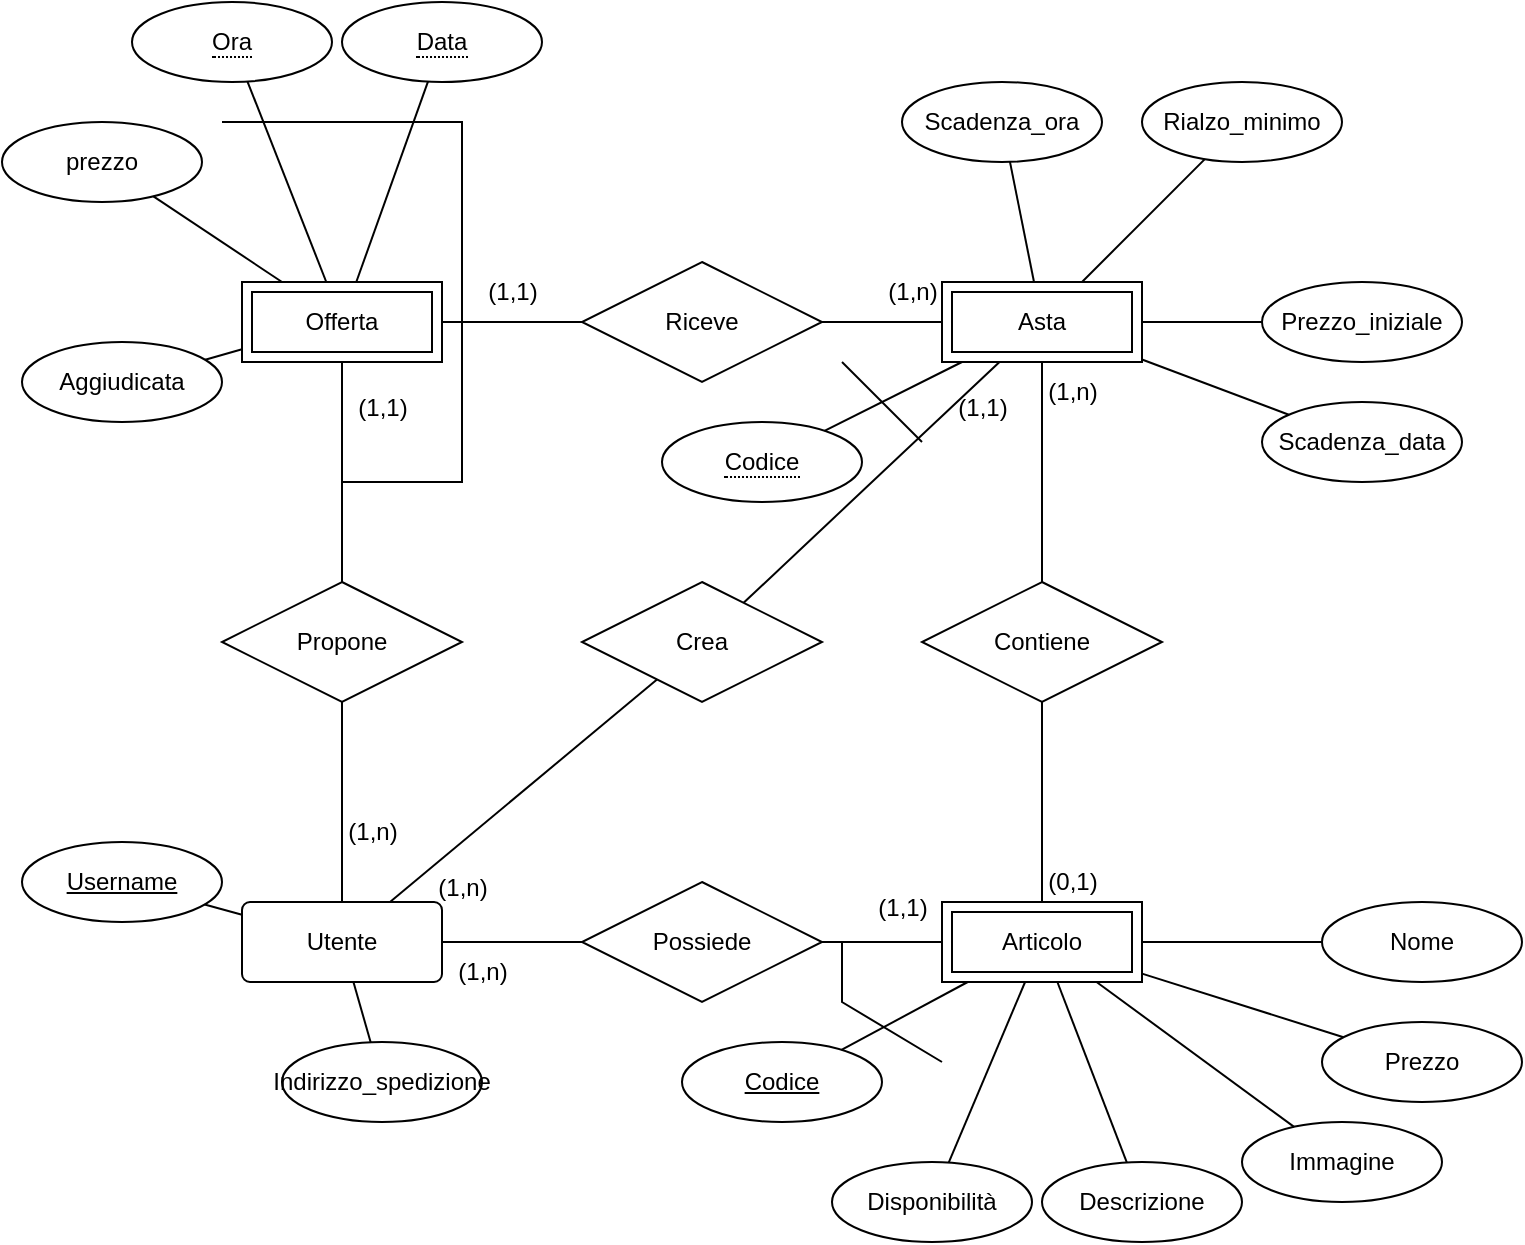 <mxfile version="21.2.1" type="device">
  <diagram id="R2lEEEUBdFMjLlhIrx00" name="Page-1">
    <mxGraphModel dx="1434" dy="854" grid="1" gridSize="10" guides="1" tooltips="1" connect="1" arrows="1" fold="1" page="1" pageScale="1" pageWidth="850" pageHeight="1100" math="0" shadow="0" extFonts="Permanent Marker^https://fonts.googleapis.com/css?family=Permanent+Marker">
      <root>
        <mxCell id="0" />
        <mxCell id="1" parent="0" />
        <mxCell id="7HfnvCUrbNojlMPrx9GS-21" value="Utente" style="rounded=1;arcSize=10;whiteSpace=wrap;html=1;align=center;" parent="1" vertex="1">
          <mxGeometry x="130" y="470" width="100" height="40" as="geometry" />
        </mxCell>
        <mxCell id="7HfnvCUrbNojlMPrx9GS-22" value="&lt;div&gt;Codice&lt;/div&gt;" style="ellipse;whiteSpace=wrap;html=1;align=center;fontStyle=4;" parent="1" vertex="1">
          <mxGeometry x="350" y="540" width="100" height="40" as="geometry" />
        </mxCell>
        <mxCell id="7HfnvCUrbNojlMPrx9GS-23" value="Prezzo" style="ellipse;whiteSpace=wrap;html=1;align=center;" parent="1" vertex="1">
          <mxGeometry x="670" y="530" width="100" height="40" as="geometry" />
        </mxCell>
        <mxCell id="7HfnvCUrbNojlMPrx9GS-24" value="Immagine" style="ellipse;whiteSpace=wrap;html=1;align=center;" parent="1" vertex="1">
          <mxGeometry x="630" y="580" width="100" height="40" as="geometry" />
        </mxCell>
        <mxCell id="7HfnvCUrbNojlMPrx9GS-25" value="Descrizione" style="ellipse;whiteSpace=wrap;html=1;align=center;" parent="1" vertex="1">
          <mxGeometry x="530" y="600" width="100" height="40" as="geometry" />
        </mxCell>
        <mxCell id="7HfnvCUrbNojlMPrx9GS-26" value="Nome" style="ellipse;whiteSpace=wrap;html=1;align=center;" parent="1" vertex="1">
          <mxGeometry x="670" y="470" width="100" height="40" as="geometry" />
        </mxCell>
        <mxCell id="7HfnvCUrbNojlMPrx9GS-33" value="Contiene" style="shape=rhombus;perimeter=rhombusPerimeter;whiteSpace=wrap;html=1;align=center;" parent="1" vertex="1">
          <mxGeometry x="470" y="310" width="120" height="60" as="geometry" />
        </mxCell>
        <mxCell id="7HfnvCUrbNojlMPrx9GS-38" value="" style="endArrow=none;html=1;rounded=0;exitX=0.5;exitY=1;exitDx=0;exitDy=0;" parent="1" target="7HfnvCUrbNojlMPrx9GS-33" edge="1">
          <mxGeometry relative="1" as="geometry">
            <mxPoint x="530" y="200" as="sourcePoint" />
            <mxPoint x="500" y="440" as="targetPoint" />
          </mxGeometry>
        </mxCell>
        <mxCell id="7HfnvCUrbNojlMPrx9GS-39" value="(1,n)" style="text;html=1;align=center;verticalAlign=middle;resizable=0;points=[];autosize=1;strokeColor=none;fillColor=none;" parent="1" vertex="1">
          <mxGeometry x="520" y="200" width="50" height="30" as="geometry" />
        </mxCell>
        <mxCell id="7HfnvCUrbNojlMPrx9GS-41" value="" style="endArrow=none;html=1;rounded=0;entryX=0.5;entryY=1;entryDx=0;entryDy=0;exitX=0.5;exitY=0;exitDx=0;exitDy=0;" parent="1" target="7HfnvCUrbNojlMPrx9GS-33" edge="1">
          <mxGeometry relative="1" as="geometry">
            <mxPoint x="530" y="470" as="sourcePoint" />
            <mxPoint x="500" y="440" as="targetPoint" />
          </mxGeometry>
        </mxCell>
        <mxCell id="7HfnvCUrbNojlMPrx9GS-42" value="(0,1)" style="text;html=1;align=center;verticalAlign=middle;resizable=0;points=[];autosize=1;strokeColor=none;fillColor=none;" parent="1" vertex="1">
          <mxGeometry x="520" y="445" width="50" height="30" as="geometry" />
        </mxCell>
        <mxCell id="7HfnvCUrbNojlMPrx9GS-45" value="prezzo" style="ellipse;whiteSpace=wrap;html=1;align=center;" parent="1" vertex="1">
          <mxGeometry x="10" y="80" width="100" height="40" as="geometry" />
        </mxCell>
        <mxCell id="7HfnvCUrbNojlMPrx9GS-46" value="Disponibilità" style="ellipse;whiteSpace=wrap;html=1;align=center;" parent="1" vertex="1">
          <mxGeometry x="425" y="600" width="100" height="40" as="geometry" />
        </mxCell>
        <mxCell id="7HfnvCUrbNojlMPrx9GS-47" value="&lt;div&gt;Scadenza_ora&lt;/div&gt;" style="ellipse;whiteSpace=wrap;html=1;align=center;" parent="1" vertex="1">
          <mxGeometry x="460" y="60" width="100" height="40" as="geometry" />
        </mxCell>
        <mxCell id="7HfnvCUrbNojlMPrx9GS-48" value="Scadenza_data" style="ellipse;whiteSpace=wrap;html=1;align=center;" parent="1" vertex="1">
          <mxGeometry x="640" y="220" width="100" height="40" as="geometry" />
        </mxCell>
        <mxCell id="7HfnvCUrbNojlMPrx9GS-49" value="Rialzo_minimo" style="ellipse;whiteSpace=wrap;html=1;align=center;" parent="1" vertex="1">
          <mxGeometry x="580" y="60" width="100" height="40" as="geometry" />
        </mxCell>
        <mxCell id="7HfnvCUrbNojlMPrx9GS-50" value="&lt;div&gt;Prezzo_iniziale&lt;/div&gt;" style="ellipse;whiteSpace=wrap;html=1;align=center;" parent="1" vertex="1">
          <mxGeometry x="640" y="160" width="100" height="40" as="geometry" />
        </mxCell>
        <mxCell id="7HfnvCUrbNojlMPrx9GS-52" value="&lt;div&gt;Indirizzo_spedizione&lt;/div&gt;" style="ellipse;whiteSpace=wrap;html=1;align=center;" parent="1" vertex="1">
          <mxGeometry x="150" y="540" width="100" height="40" as="geometry" />
        </mxCell>
        <mxCell id="7HfnvCUrbNojlMPrx9GS-53" value="Aggiudicata" style="ellipse;whiteSpace=wrap;html=1;align=center;" parent="1" vertex="1">
          <mxGeometry x="20" y="190" width="100" height="40" as="geometry" />
        </mxCell>
        <mxCell id="7HfnvCUrbNojlMPrx9GS-56" value="Username" style="ellipse;whiteSpace=wrap;html=1;align=center;fontStyle=4;" parent="1" vertex="1">
          <mxGeometry x="20" y="440" width="100" height="40" as="geometry" />
        </mxCell>
        <mxCell id="7HfnvCUrbNojlMPrx9GS-57" value="Riceve" style="shape=rhombus;perimeter=rhombusPerimeter;whiteSpace=wrap;html=1;align=center;" parent="1" vertex="1">
          <mxGeometry x="300" y="150" width="120" height="60" as="geometry" />
        </mxCell>
        <mxCell id="7HfnvCUrbNojlMPrx9GS-58" value="Propone" style="shape=rhombus;perimeter=rhombusPerimeter;whiteSpace=wrap;html=1;align=center;" parent="1" vertex="1">
          <mxGeometry x="120" y="310" width="120" height="60" as="geometry" />
        </mxCell>
        <mxCell id="7HfnvCUrbNojlMPrx9GS-59" value="" style="endArrow=none;html=1;rounded=0;" parent="1" source="7HfnvCUrbNojlMPrx9GS-21" target="7HfnvCUrbNojlMPrx9GS-52" edge="1">
          <mxGeometry relative="1" as="geometry">
            <mxPoint x="340" y="350" as="sourcePoint" />
            <mxPoint x="500" y="350" as="targetPoint" />
          </mxGeometry>
        </mxCell>
        <mxCell id="7HfnvCUrbNojlMPrx9GS-60" value="" style="endArrow=none;html=1;rounded=0;entryX=0.5;entryY=1;entryDx=0;entryDy=0;" parent="1" source="7HfnvCUrbNojlMPrx9GS-21" target="7HfnvCUrbNojlMPrx9GS-58" edge="1">
          <mxGeometry relative="1" as="geometry">
            <mxPoint x="340" y="350" as="sourcePoint" />
            <mxPoint x="500" y="350" as="targetPoint" />
          </mxGeometry>
        </mxCell>
        <mxCell id="7HfnvCUrbNojlMPrx9GS-63" value="" style="endArrow=none;html=1;rounded=0;" parent="1" target="7HfnvCUrbNojlMPrx9GS-57" edge="1">
          <mxGeometry relative="1" as="geometry">
            <mxPoint x="480" y="180" as="sourcePoint" />
            <mxPoint x="500" y="350" as="targetPoint" />
          </mxGeometry>
        </mxCell>
        <mxCell id="7HfnvCUrbNojlMPrx9GS-65" value="" style="endArrow=none;html=1;rounded=0;" parent="1" source="7HfnvCUrbNojlMPrx9GS-49" edge="1">
          <mxGeometry relative="1" as="geometry">
            <mxPoint x="340" y="350" as="sourcePoint" />
            <mxPoint x="550" y="160" as="targetPoint" />
          </mxGeometry>
        </mxCell>
        <mxCell id="7HfnvCUrbNojlMPrx9GS-66" value="" style="endArrow=none;html=1;rounded=0;" parent="1" source="7HfnvCUrbNojlMPrx9GS-47" edge="1">
          <mxGeometry relative="1" as="geometry">
            <mxPoint x="340" y="350" as="sourcePoint" />
            <mxPoint x="526" y="160" as="targetPoint" />
          </mxGeometry>
        </mxCell>
        <mxCell id="7HfnvCUrbNojlMPrx9GS-67" value="" style="endArrow=none;html=1;rounded=0;" parent="1" source="7HfnvCUrbNojlMPrx9GS-50" edge="1">
          <mxGeometry relative="1" as="geometry">
            <mxPoint x="340" y="350" as="sourcePoint" />
            <mxPoint x="580" y="180" as="targetPoint" />
          </mxGeometry>
        </mxCell>
        <mxCell id="7HfnvCUrbNojlMPrx9GS-68" value="" style="endArrow=none;html=1;rounded=0;" parent="1" source="7HfnvCUrbNojlMPrx9GS-48" edge="1">
          <mxGeometry relative="1" as="geometry">
            <mxPoint x="340" y="350" as="sourcePoint" />
            <mxPoint x="580" y="198.75" as="targetPoint" />
          </mxGeometry>
        </mxCell>
        <mxCell id="7HfnvCUrbNojlMPrx9GS-75" value="" style="endArrow=none;html=1;rounded=0;" parent="1" source="7HfnvCUrbNojlMPrx9GS-21" target="7HfnvCUrbNojlMPrx9GS-56" edge="1">
          <mxGeometry relative="1" as="geometry">
            <mxPoint x="340" y="360" as="sourcePoint" />
            <mxPoint x="500" y="360" as="targetPoint" />
          </mxGeometry>
        </mxCell>
        <mxCell id="7HfnvCUrbNojlMPrx9GS-77" value="(1,n)" style="text;html=1;align=center;verticalAlign=middle;resizable=0;points=[];autosize=1;strokeColor=none;fillColor=none;" parent="1" vertex="1">
          <mxGeometry x="170" y="420" width="50" height="30" as="geometry" />
        </mxCell>
        <mxCell id="7HfnvCUrbNojlMPrx9GS-80" value="(1,1)" style="text;html=1;align=center;verticalAlign=middle;resizable=0;points=[];autosize=1;strokeColor=none;fillColor=none;" parent="1" vertex="1">
          <mxGeometry x="175" y="208" width="50" height="30" as="geometry" />
        </mxCell>
        <mxCell id="7HfnvCUrbNojlMPrx9GS-81" value="(1,1)" style="text;html=1;align=center;verticalAlign=middle;resizable=0;points=[];autosize=1;strokeColor=none;fillColor=none;" parent="1" vertex="1">
          <mxGeometry x="240" y="150" width="50" height="30" as="geometry" />
        </mxCell>
        <mxCell id="7HfnvCUrbNojlMPrx9GS-84" value="(1,n)" style="text;html=1;align=center;verticalAlign=middle;resizable=0;points=[];autosize=1;strokeColor=none;fillColor=none;" parent="1" vertex="1">
          <mxGeometry x="440" y="150" width="50" height="30" as="geometry" />
        </mxCell>
        <mxCell id="7G_2wvaFVIAPsDN2uyOu-1" value="Crea" style="shape=rhombus;perimeter=rhombusPerimeter;whiteSpace=wrap;html=1;align=center;" parent="1" vertex="1">
          <mxGeometry x="300" y="310" width="120" height="60" as="geometry" />
        </mxCell>
        <mxCell id="7G_2wvaFVIAPsDN2uyOu-2" value="" style="endArrow=none;html=1;rounded=0;" parent="1" source="7G_2wvaFVIAPsDN2uyOu-1" edge="1">
          <mxGeometry relative="1" as="geometry">
            <mxPoint x="340" y="440" as="sourcePoint" />
            <mxPoint x="508.75" y="200" as="targetPoint" />
          </mxGeometry>
        </mxCell>
        <mxCell id="7G_2wvaFVIAPsDN2uyOu-3" value="" style="endArrow=none;html=1;rounded=0;" parent="1" source="7HfnvCUrbNojlMPrx9GS-21" target="7G_2wvaFVIAPsDN2uyOu-1" edge="1">
          <mxGeometry relative="1" as="geometry">
            <mxPoint x="340" y="440" as="sourcePoint" />
            <mxPoint x="500" y="440" as="targetPoint" />
          </mxGeometry>
        </mxCell>
        <mxCell id="7G_2wvaFVIAPsDN2uyOu-4" value="(1,n)" style="text;html=1;align=center;verticalAlign=middle;resizable=0;points=[];autosize=1;strokeColor=none;fillColor=none;" parent="1" vertex="1">
          <mxGeometry x="215" y="448" width="50" height="30" as="geometry" />
        </mxCell>
        <mxCell id="7G_2wvaFVIAPsDN2uyOu-5" value="(1,1)" style="text;html=1;align=center;verticalAlign=middle;resizable=0;points=[];autosize=1;strokeColor=none;fillColor=none;" parent="1" vertex="1">
          <mxGeometry x="475" y="208" width="50" height="30" as="geometry" />
        </mxCell>
        <mxCell id="XF9pPEfib6T8cZuwT7Qb-1" value="Asta" style="shape=ext;margin=3;double=1;whiteSpace=wrap;html=1;align=center;" parent="1" vertex="1">
          <mxGeometry x="480" y="160" width="100" height="40" as="geometry" />
        </mxCell>
        <mxCell id="XF9pPEfib6T8cZuwT7Qb-2" value="Offerta" style="shape=ext;margin=3;double=1;whiteSpace=wrap;html=1;align=center;" parent="1" vertex="1">
          <mxGeometry x="130" y="160" width="100" height="40" as="geometry" />
        </mxCell>
        <mxCell id="XF9pPEfib6T8cZuwT7Qb-4" value="" style="endArrow=none;html=1;rounded=0;" parent="1" source="XF9pPEfib6T8cZuwT7Qb-2" target="7HfnvCUrbNojlMPrx9GS-57" edge="1">
          <mxGeometry relative="1" as="geometry">
            <mxPoint x="340" y="440" as="sourcePoint" />
            <mxPoint x="500" y="440" as="targetPoint" />
          </mxGeometry>
        </mxCell>
        <mxCell id="XF9pPEfib6T8cZuwT7Qb-5" value="" style="endArrow=none;html=1;rounded=0;" parent="1" source="XF9pPEfib6T8cZuwT7Qb-2" target="7HfnvCUrbNojlMPrx9GS-45" edge="1">
          <mxGeometry relative="1" as="geometry">
            <mxPoint x="300" y="420" as="sourcePoint" />
            <mxPoint x="460" y="420" as="targetPoint" />
          </mxGeometry>
        </mxCell>
        <mxCell id="XF9pPEfib6T8cZuwT7Qb-7" value="" style="endArrow=none;html=1;rounded=0;" parent="1" source="7HfnvCUrbNojlMPrx9GS-53" target="XF9pPEfib6T8cZuwT7Qb-2" edge="1">
          <mxGeometry relative="1" as="geometry">
            <mxPoint x="340" y="440" as="sourcePoint" />
            <mxPoint x="500" y="440" as="targetPoint" />
          </mxGeometry>
        </mxCell>
        <mxCell id="XF9pPEfib6T8cZuwT7Qb-9" value="" style="endArrow=none;html=1;rounded=0;" parent="1" source="XF9pPEfib6T8cZuwT7Qb-2" target="7HfnvCUrbNojlMPrx9GS-58" edge="1">
          <mxGeometry relative="1" as="geometry">
            <mxPoint x="340" y="440" as="sourcePoint" />
            <mxPoint x="500" y="440" as="targetPoint" />
          </mxGeometry>
        </mxCell>
        <mxCell id="c4wr8UN3cmUsFIl1r9Jv-1" value="&lt;span style=&quot;border-bottom: 1px dotted&quot;&gt;Codice&lt;/span&gt;" style="ellipse;whiteSpace=wrap;html=1;align=center;" parent="1" vertex="1">
          <mxGeometry x="340" y="230" width="100" height="40" as="geometry" />
        </mxCell>
        <mxCell id="c4wr8UN3cmUsFIl1r9Jv-2" value="&lt;span style=&quot;border-bottom: 1px dotted&quot;&gt;Ora&lt;/span&gt;" style="ellipse;whiteSpace=wrap;html=1;align=center;" parent="1" vertex="1">
          <mxGeometry x="75" y="20" width="100" height="40" as="geometry" />
        </mxCell>
        <mxCell id="c4wr8UN3cmUsFIl1r9Jv-3" value="&lt;span style=&quot;border-bottom: 1px dotted&quot;&gt;Data&lt;/span&gt;" style="ellipse;whiteSpace=wrap;html=1;align=center;" parent="1" vertex="1">
          <mxGeometry x="180" y="20" width="100" height="40" as="geometry" />
        </mxCell>
        <mxCell id="c4wr8UN3cmUsFIl1r9Jv-4" value="" style="endArrow=none;html=1;rounded=0;" parent="1" source="c4wr8UN3cmUsFIl1r9Jv-1" target="XF9pPEfib6T8cZuwT7Qb-1" edge="1">
          <mxGeometry relative="1" as="geometry">
            <mxPoint x="340" y="440" as="sourcePoint" />
            <mxPoint x="500" y="440" as="targetPoint" />
          </mxGeometry>
        </mxCell>
        <mxCell id="c4wr8UN3cmUsFIl1r9Jv-5" value="" style="endArrow=none;html=1;rounded=0;" parent="1" source="c4wr8UN3cmUsFIl1r9Jv-2" target="XF9pPEfib6T8cZuwT7Qb-2" edge="1">
          <mxGeometry relative="1" as="geometry">
            <mxPoint x="340" y="440" as="sourcePoint" />
            <mxPoint x="500" y="440" as="targetPoint" />
          </mxGeometry>
        </mxCell>
        <mxCell id="c4wr8UN3cmUsFIl1r9Jv-6" value="" style="endArrow=none;html=1;rounded=0;" parent="1" source="c4wr8UN3cmUsFIl1r9Jv-3" target="XF9pPEfib6T8cZuwT7Qb-2" edge="1">
          <mxGeometry relative="1" as="geometry">
            <mxPoint x="340" y="440" as="sourcePoint" />
            <mxPoint x="500" y="440" as="targetPoint" />
          </mxGeometry>
        </mxCell>
        <mxCell id="c4wr8UN3cmUsFIl1r9Jv-7" value="" style="endArrow=none;html=1;rounded=0;" parent="1" edge="1">
          <mxGeometry relative="1" as="geometry">
            <mxPoint x="180" y="260" as="sourcePoint" />
            <mxPoint x="120" y="80" as="targetPoint" />
            <Array as="points">
              <mxPoint x="240" y="260" />
              <mxPoint x="240" y="80" />
            </Array>
          </mxGeometry>
        </mxCell>
        <mxCell id="c4wr8UN3cmUsFIl1r9Jv-10" value="" style="endArrow=none;html=1;rounded=0;" parent="1" edge="1">
          <mxGeometry relative="1" as="geometry">
            <mxPoint x="430" y="200" as="sourcePoint" />
            <mxPoint x="470" y="240" as="targetPoint" />
          </mxGeometry>
        </mxCell>
        <mxCell id="EV_kONMlF-djutW4qRMt-1" value="Possiede" style="shape=rhombus;perimeter=rhombusPerimeter;whiteSpace=wrap;html=1;align=center;" vertex="1" parent="1">
          <mxGeometry x="300" y="460" width="120" height="60" as="geometry" />
        </mxCell>
        <mxCell id="EV_kONMlF-djutW4qRMt-2" value="" style="endArrow=none;html=1;rounded=0;" edge="1" parent="1" source="7HfnvCUrbNojlMPrx9GS-21" target="EV_kONMlF-djutW4qRMt-1">
          <mxGeometry relative="1" as="geometry">
            <mxPoint x="340" y="440" as="sourcePoint" />
            <mxPoint x="500" y="440" as="targetPoint" />
          </mxGeometry>
        </mxCell>
        <mxCell id="EV_kONMlF-djutW4qRMt-3" value="" style="endArrow=none;html=1;rounded=0;" edge="1" parent="1" source="EV_kONMlF-djutW4qRMt-1">
          <mxGeometry relative="1" as="geometry">
            <mxPoint x="340" y="440" as="sourcePoint" />
            <mxPoint x="480" y="490" as="targetPoint" />
          </mxGeometry>
        </mxCell>
        <mxCell id="EV_kONMlF-djutW4qRMt-4" value="(1,1)" style="text;html=1;align=center;verticalAlign=middle;resizable=0;points=[];autosize=1;strokeColor=none;fillColor=none;" vertex="1" parent="1">
          <mxGeometry x="435" y="458" width="50" height="30" as="geometry" />
        </mxCell>
        <mxCell id="EV_kONMlF-djutW4qRMt-5" value="(1,n)" style="text;html=1;align=center;verticalAlign=middle;resizable=0;points=[];autosize=1;strokeColor=none;fillColor=none;" vertex="1" parent="1">
          <mxGeometry x="225" y="490" width="50" height="30" as="geometry" />
        </mxCell>
        <mxCell id="EV_kONMlF-djutW4qRMt-6" value="Articolo" style="shape=ext;margin=3;double=1;whiteSpace=wrap;html=1;align=center;" vertex="1" parent="1">
          <mxGeometry x="480" y="470" width="100" height="40" as="geometry" />
        </mxCell>
        <mxCell id="EV_kONMlF-djutW4qRMt-8" value="" style="endArrow=none;html=1;rounded=0;" edge="1" parent="1" source="7HfnvCUrbNojlMPrx9GS-22" target="EV_kONMlF-djutW4qRMt-6">
          <mxGeometry relative="1" as="geometry">
            <mxPoint x="340" y="440" as="sourcePoint" />
            <mxPoint x="500" y="440" as="targetPoint" />
          </mxGeometry>
        </mxCell>
        <mxCell id="EV_kONMlF-djutW4qRMt-9" value="" style="endArrow=none;html=1;rounded=0;" edge="1" parent="1" source="7HfnvCUrbNojlMPrx9GS-26" target="EV_kONMlF-djutW4qRMt-6">
          <mxGeometry relative="1" as="geometry">
            <mxPoint x="340" y="440" as="sourcePoint" />
            <mxPoint x="500" y="440" as="targetPoint" />
          </mxGeometry>
        </mxCell>
        <mxCell id="EV_kONMlF-djutW4qRMt-11" value="" style="endArrow=none;html=1;rounded=0;" edge="1" parent="1" source="EV_kONMlF-djutW4qRMt-6" target="7HfnvCUrbNojlMPrx9GS-23">
          <mxGeometry relative="1" as="geometry">
            <mxPoint x="530" y="490" as="sourcePoint" />
            <mxPoint x="500" y="440" as="targetPoint" />
          </mxGeometry>
        </mxCell>
        <mxCell id="EV_kONMlF-djutW4qRMt-12" value="" style="endArrow=none;html=1;rounded=0;" edge="1" parent="1" source="EV_kONMlF-djutW4qRMt-6" target="7HfnvCUrbNojlMPrx9GS-24">
          <mxGeometry relative="1" as="geometry">
            <mxPoint x="340" y="440" as="sourcePoint" />
            <mxPoint x="500" y="440" as="targetPoint" />
          </mxGeometry>
        </mxCell>
        <mxCell id="EV_kONMlF-djutW4qRMt-13" value="" style="endArrow=none;html=1;rounded=0;" edge="1" parent="1" source="EV_kONMlF-djutW4qRMt-6" target="7HfnvCUrbNojlMPrx9GS-25">
          <mxGeometry relative="1" as="geometry">
            <mxPoint x="340" y="440" as="sourcePoint" />
            <mxPoint x="500" y="440" as="targetPoint" />
          </mxGeometry>
        </mxCell>
        <mxCell id="EV_kONMlF-djutW4qRMt-14" value="" style="endArrow=none;html=1;rounded=0;" edge="1" parent="1" source="EV_kONMlF-djutW4qRMt-6" target="7HfnvCUrbNojlMPrx9GS-46">
          <mxGeometry relative="1" as="geometry">
            <mxPoint x="340" y="440" as="sourcePoint" />
            <mxPoint x="500" y="440" as="targetPoint" />
          </mxGeometry>
        </mxCell>
        <mxCell id="EV_kONMlF-djutW4qRMt-15" value="" style="endArrow=none;html=1;rounded=0;" edge="1" parent="1">
          <mxGeometry relative="1" as="geometry">
            <mxPoint x="430" y="490" as="sourcePoint" />
            <mxPoint x="480" y="550" as="targetPoint" />
            <Array as="points">
              <mxPoint x="430" y="520" />
            </Array>
          </mxGeometry>
        </mxCell>
      </root>
    </mxGraphModel>
  </diagram>
</mxfile>
